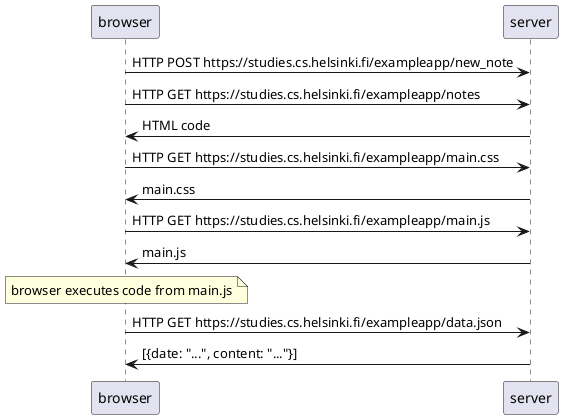 @startuml

browser -> server: HTTP POST https://studies.cs.helsinki.fi/exampleapp/new_note

browser -> server: HTTP GET https://studies.cs.helsinki.fi/exampleapp/notes
server -> browser: HTML code

browser -> server: HTTP GET https://studies.cs.helsinki.fi/exampleapp/main.css
server -> browser: main.css

browser -> server: HTTP GET https://studies.cs.helsinki.fi/exampleapp/main.js
server -> browser: main.js

note over browser: browser executes code from main.js

browser -> server: HTTP GET https://studies.cs.helsinki.fi/exampleapp/data.json
server -> browser: [{date: "...", content: "..."}]

@enduml